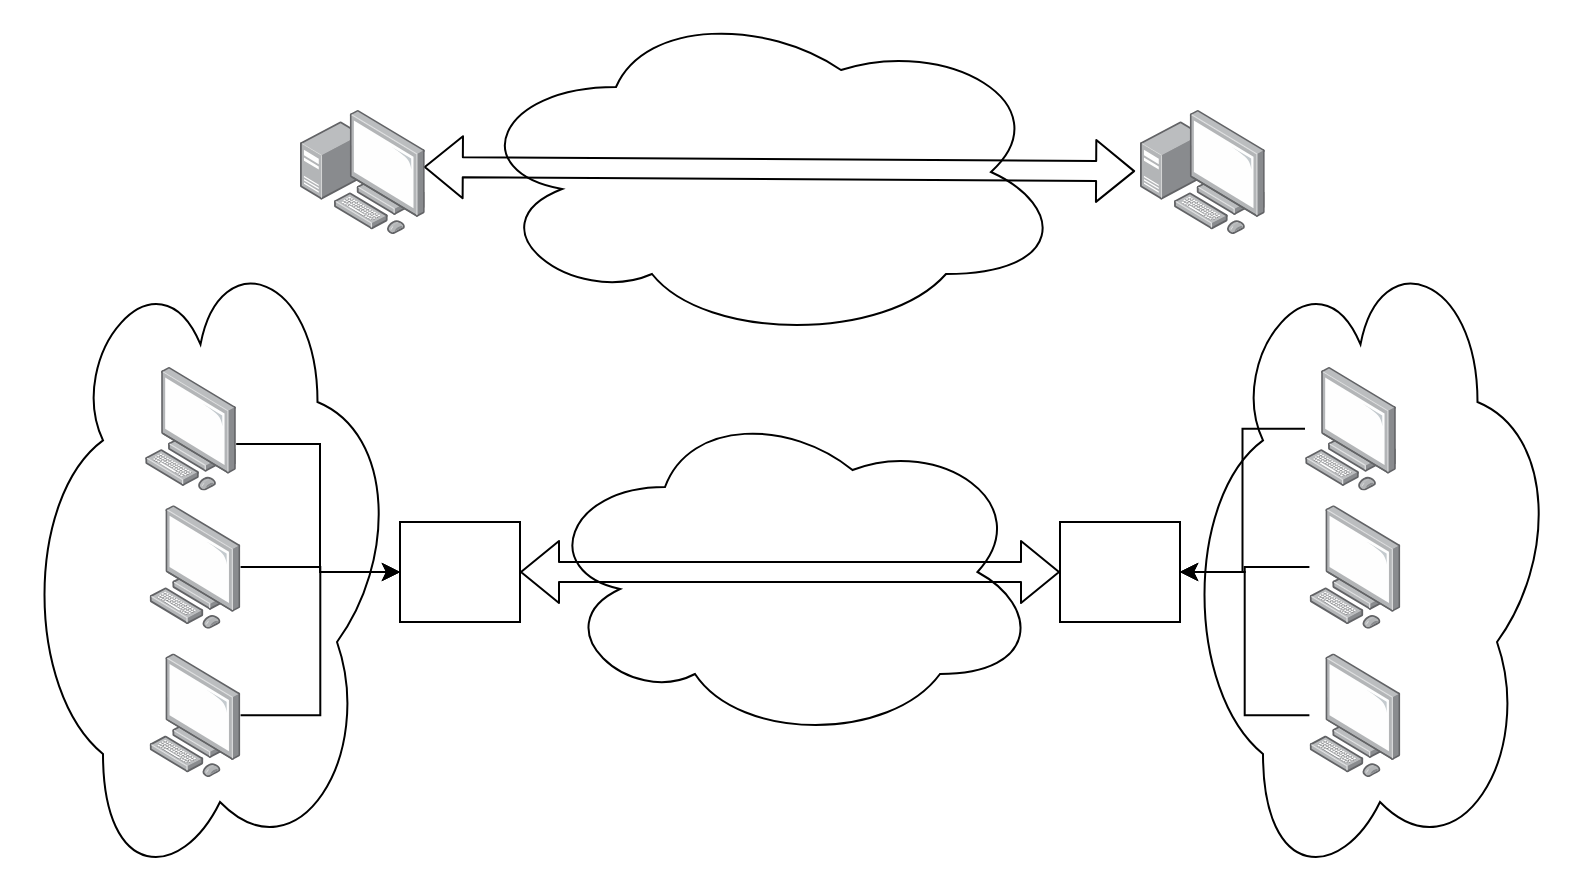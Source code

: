 <mxfile>
    <diagram id="PKLOU6nReAq2AfhLsBIJ" name="第 1 页">
        <mxGraphModel dx="750" dy="552" grid="1" gridSize="10" guides="1" tooltips="1" connect="1" arrows="1" fold="1" page="1" pageScale="1" pageWidth="827" pageHeight="1169" math="0" shadow="0">
            <root>
                <mxCell id="0"/>
                <mxCell id="1" parent="0"/>
                <mxCell id="5" value="" style="ellipse;shape=cloud;whiteSpace=wrap;html=1;" vertex="1" parent="1">
                    <mxGeometry x="263" y="160" width="300" height="170" as="geometry"/>
                </mxCell>
                <mxCell id="4" value="" style="shape=flexArrow;endArrow=classic;startArrow=classic;html=1;exitX=0.992;exitY=0.46;exitDx=0;exitDy=0;entryX=-0.039;entryY=0.493;entryDx=0;entryDy=0;entryPerimeter=0;exitPerimeter=0;" edge="1" parent="1" source="36" target="37">
                    <mxGeometry width="100" height="100" relative="1" as="geometry">
                        <mxPoint x="253" y="245.0" as="sourcePoint"/>
                        <mxPoint x="573" y="245.0" as="targetPoint"/>
                    </mxGeometry>
                </mxCell>
                <mxCell id="6" value="" style="ellipse;shape=cloud;whiteSpace=wrap;html=1;" vertex="1" parent="1">
                    <mxGeometry x="300" y="360" width="250" height="170" as="geometry"/>
                </mxCell>
                <mxCell id="7" value="" style="rounded=0;whiteSpace=wrap;html=1;" vertex="1" parent="1">
                    <mxGeometry x="230" y="420" width="60" height="50" as="geometry"/>
                </mxCell>
                <mxCell id="8" value="" style="rounded=0;whiteSpace=wrap;html=1;" vertex="1" parent="1">
                    <mxGeometry x="560" y="420" width="60" height="50" as="geometry"/>
                </mxCell>
                <mxCell id="16" value="" style="shape=flexArrow;endArrow=classic;startArrow=classic;html=1;exitX=1;exitY=0.5;exitDx=0;exitDy=0;entryX=0;entryY=0.5;entryDx=0;entryDy=0;" edge="1" parent="1" source="7" target="8">
                    <mxGeometry width="100" height="100" relative="1" as="geometry">
                        <mxPoint x="390" y="660" as="sourcePoint"/>
                        <mxPoint x="490" y="560" as="targetPoint"/>
                    </mxGeometry>
                </mxCell>
                <mxCell id="22" value="" style="group" vertex="1" connectable="0" parent="1">
                    <mxGeometry x="610" y="280" width="195" height="320" as="geometry"/>
                </mxCell>
                <mxCell id="18" value="" style="ellipse;shape=cloud;whiteSpace=wrap;html=1;rotation=90;" vertex="1" parent="22">
                    <mxGeometry x="-50" y="62.5" width="320" height="195" as="geometry"/>
                </mxCell>
                <mxCell id="19" value="" style="points=[];aspect=fixed;html=1;align=center;shadow=0;dashed=0;image;image=img/lib/allied_telesis/computer_and_terminals/Personal_Computer.svg;" vertex="1" parent="22">
                    <mxGeometry x="72.5" y="62.5" width="45.6" height="61.8" as="geometry"/>
                </mxCell>
                <mxCell id="20" value="" style="points=[];aspect=fixed;html=1;align=center;shadow=0;dashed=0;image;image=img/lib/allied_telesis/computer_and_terminals/Personal_Computer.svg;" vertex="1" parent="22">
                    <mxGeometry x="74.7" y="131.6" width="45.6" height="61.8" as="geometry"/>
                </mxCell>
                <mxCell id="21" value="" style="points=[];aspect=fixed;html=1;align=center;shadow=0;dashed=0;image;image=img/lib/allied_telesis/computer_and_terminals/Personal_Computer.svg;" vertex="1" parent="22">
                    <mxGeometry x="74.7" y="205.7" width="45.6" height="61.8" as="geometry"/>
                </mxCell>
                <mxCell id="23" value="" style="group" vertex="1" connectable="0" parent="1">
                    <mxGeometry x="30" y="280" width="195" height="320" as="geometry"/>
                </mxCell>
                <mxCell id="24" value="" style="ellipse;shape=cloud;whiteSpace=wrap;html=1;rotation=90;" vertex="1" parent="23">
                    <mxGeometry x="-50" y="62.5" width="320" height="195" as="geometry"/>
                </mxCell>
                <mxCell id="25" value="" style="points=[];aspect=fixed;html=1;align=center;shadow=0;dashed=0;image;image=img/lib/allied_telesis/computer_and_terminals/Personal_Computer.svg;" vertex="1" parent="23">
                    <mxGeometry x="72.5" y="62.5" width="45.6" height="61.8" as="geometry"/>
                </mxCell>
                <mxCell id="26" value="" style="points=[];aspect=fixed;html=1;align=center;shadow=0;dashed=0;image;image=img/lib/allied_telesis/computer_and_terminals/Personal_Computer.svg;" vertex="1" parent="23">
                    <mxGeometry x="74.7" y="131.6" width="45.6" height="61.8" as="geometry"/>
                </mxCell>
                <mxCell id="27" value="" style="points=[];aspect=fixed;html=1;align=center;shadow=0;dashed=0;image;image=img/lib/allied_telesis/computer_and_terminals/Personal_Computer.svg;" vertex="1" parent="23">
                    <mxGeometry x="74.7" y="205.7" width="45.6" height="61.8" as="geometry"/>
                </mxCell>
                <mxCell id="29" value="" style="edgeStyle=orthogonalEdgeStyle;rounded=0;orthogonalLoop=1;jettySize=auto;html=1;" edge="1" parent="1" source="25">
                    <mxGeometry relative="1" as="geometry">
                        <mxPoint x="230" y="445" as="targetPoint"/>
                        <Array as="points">
                            <mxPoint x="190" y="381"/>
                            <mxPoint x="190" y="445"/>
                        </Array>
                    </mxGeometry>
                </mxCell>
                <mxCell id="30" value="" style="edgeStyle=orthogonalEdgeStyle;rounded=0;orthogonalLoop=1;jettySize=auto;html=1;" edge="1" parent="1" source="26" target="7">
                    <mxGeometry relative="1" as="geometry"/>
                </mxCell>
                <mxCell id="31" style="edgeStyle=orthogonalEdgeStyle;rounded=0;orthogonalLoop=1;jettySize=auto;html=1;entryX=0;entryY=0.5;entryDx=0;entryDy=0;" edge="1" parent="1" source="27" target="7">
                    <mxGeometry relative="1" as="geometry"/>
                </mxCell>
                <mxCell id="33" style="edgeStyle=orthogonalEdgeStyle;rounded=0;orthogonalLoop=1;jettySize=auto;html=1;entryX=1;entryY=0.5;entryDx=0;entryDy=0;" edge="1" parent="1" source="20" target="8">
                    <mxGeometry relative="1" as="geometry">
                        <mxPoint x="630" y="450" as="targetPoint"/>
                    </mxGeometry>
                </mxCell>
                <mxCell id="34" style="edgeStyle=orthogonalEdgeStyle;rounded=0;orthogonalLoop=1;jettySize=auto;html=1;entryX=1;entryY=0.5;entryDx=0;entryDy=0;" edge="1" parent="1" source="21" target="8">
                    <mxGeometry relative="1" as="geometry"/>
                </mxCell>
                <mxCell id="35" style="edgeStyle=orthogonalEdgeStyle;rounded=0;orthogonalLoop=1;jettySize=auto;html=1;entryX=1;entryY=0.5;entryDx=0;entryDy=0;" edge="1" parent="1" source="19" target="8">
                    <mxGeometry relative="1" as="geometry"/>
                </mxCell>
                <mxCell id="36" value="" style="points=[];aspect=fixed;html=1;align=center;shadow=0;dashed=0;image;image=img/lib/allied_telesis/computer_and_terminals/Personal_Computer_with_Server.svg;" vertex="1" parent="1">
                    <mxGeometry x="180" y="213.8" width="62.4" height="62.4" as="geometry"/>
                </mxCell>
                <mxCell id="37" value="" style="points=[];aspect=fixed;html=1;align=center;shadow=0;dashed=0;image;image=img/lib/allied_telesis/computer_and_terminals/Personal_Computer_with_Server.svg;" vertex="1" parent="1">
                    <mxGeometry x="600" y="213.8" width="62.4" height="62.4" as="geometry"/>
                </mxCell>
            </root>
        </mxGraphModel>
    </diagram>
</mxfile>